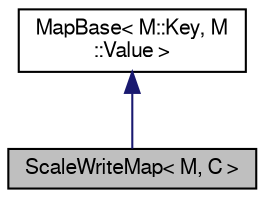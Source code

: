 digraph "ScaleWriteMap&lt; M, C &gt;"
{
 // LATEX_PDF_SIZE
  edge [fontname="FreeSans",fontsize="10",labelfontname="FreeSans",labelfontsize="10"];
  node [fontname="FreeSans",fontsize="10",shape=record];
  Node0 [label="ScaleWriteMap\< M, C \>",height=0.2,width=0.4,color="black", fillcolor="grey75", style="filled", fontcolor="black",tooltip="Scales a map with a constant (read-write version)."];
  Node1 -> Node0 [dir="back",color="midnightblue",fontsize="10",style="solid",fontname="FreeSans"];
  Node1 [label="MapBase\< M::Key, M\l::Value \>",height=0.2,width=0.4,color="black", fillcolor="white", style="filled",URL="$a03161.html",tooltip=" "];
}
